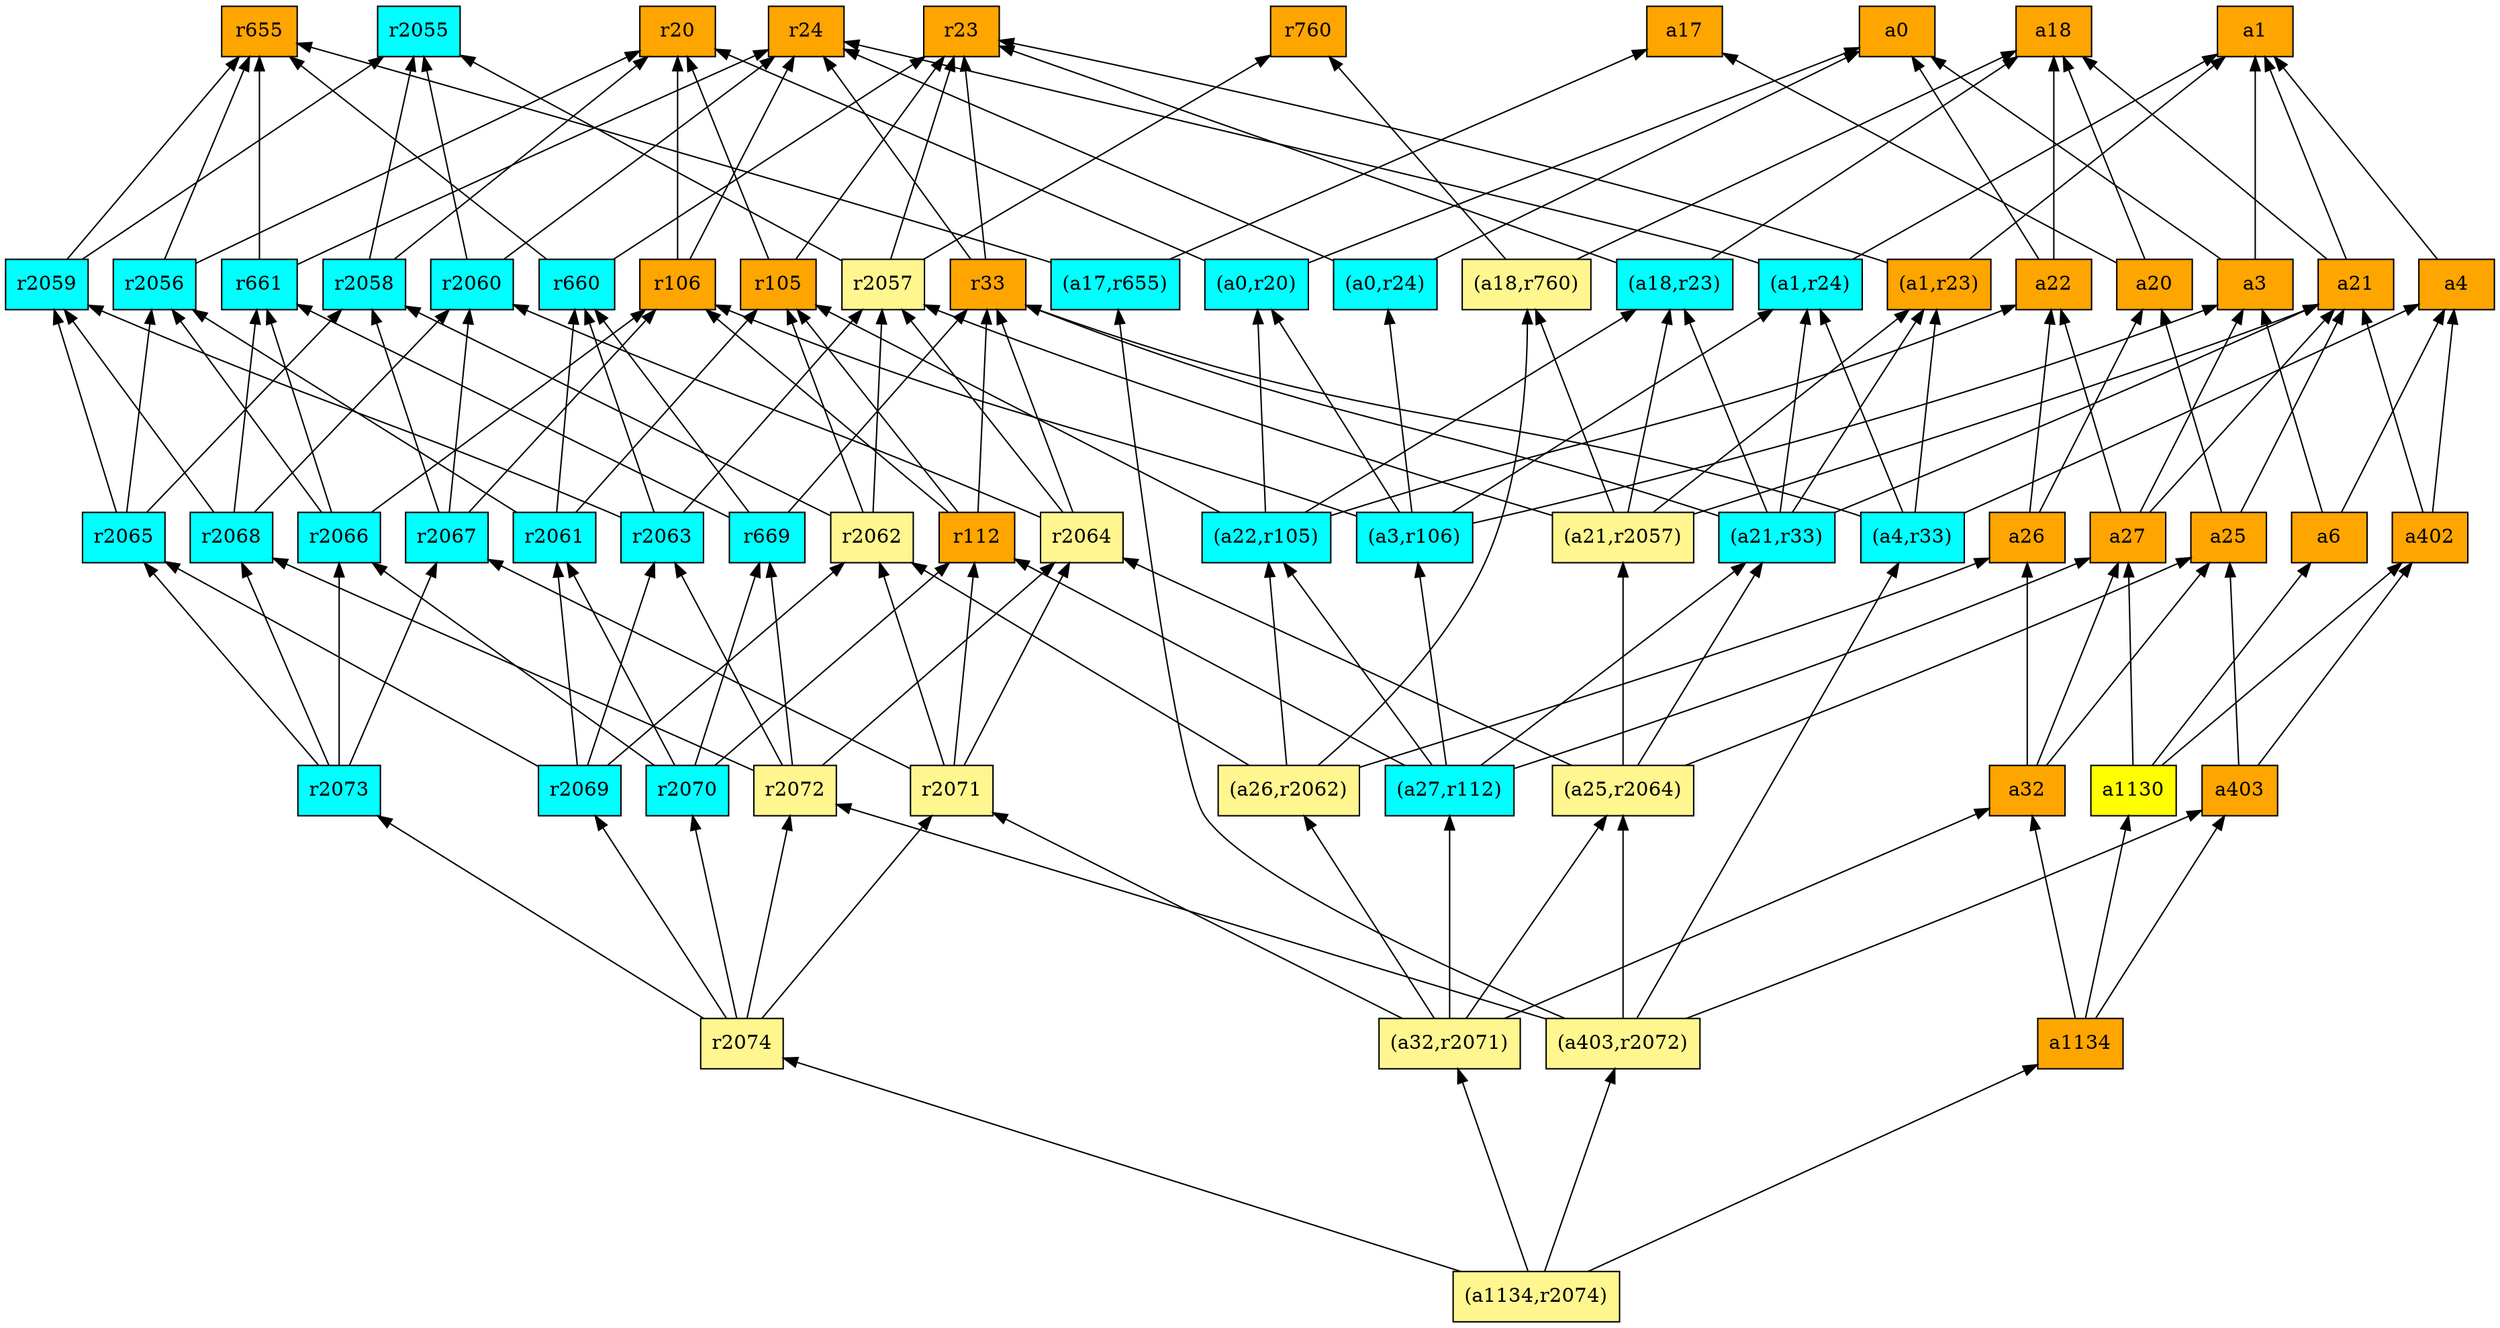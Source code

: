 digraph G {
rankdir=BT;ranksep="2.0";
"r2058" [shape=record,fillcolor=cyan,style=filled,label="{r2058}"];
"a32" [shape=record,fillcolor=orange,style=filled,label="{a32}"];
"(a25,r2064)" [shape=record,fillcolor=khaki1,style=filled,label="{(a25,r2064)}"];
"(a22,r105)" [shape=record,fillcolor=cyan,style=filled,label="{(a22,r105)}"];
"(a26,r2062)" [shape=record,fillcolor=khaki1,style=filled,label="{(a26,r2062)}"];
"(a1134,r2074)" [shape=record,fillcolor=khaki1,style=filled,label="{(a1134,r2074)}"];
"a402" [shape=record,fillcolor=orange,style=filled,label="{a402}"];
"r2063" [shape=record,fillcolor=cyan,style=filled,label="{r2063}"];
"a403" [shape=record,fillcolor=orange,style=filled,label="{a403}"];
"r2067" [shape=record,fillcolor=cyan,style=filled,label="{r2067}"];
"r2061" [shape=record,fillcolor=cyan,style=filled,label="{r2061}"];
"a20" [shape=record,fillcolor=orange,style=filled,label="{a20}"];
"r24" [shape=record,fillcolor=orange,style=filled,label="{r24}"];
"(a18,r23)" [shape=record,fillcolor=cyan,style=filled,label="{(a18,r23)}"];
"a26" [shape=record,fillcolor=orange,style=filled,label="{a26}"];
"r33" [shape=record,fillcolor=orange,style=filled,label="{r33}"];
"r2056" [shape=record,fillcolor=cyan,style=filled,label="{r2056}"];
"r2059" [shape=record,fillcolor=cyan,style=filled,label="{r2059}"];
"r2071" [shape=record,fillcolor=khaki1,style=filled,label="{r2071}"];
"r106" [shape=record,fillcolor=orange,style=filled,label="{r106}"];
"r2055" [shape=record,fillcolor=cyan,style=filled,label="{r2055}"];
"r661" [shape=record,fillcolor=cyan,style=filled,label="{r661}"];
"(a21,r33)" [shape=record,fillcolor=cyan,style=filled,label="{(a21,r33)}"];
"a17" [shape=record,fillcolor=orange,style=filled,label="{a17}"];
"r2073" [shape=record,fillcolor=cyan,style=filled,label="{r2073}"];
"a25" [shape=record,fillcolor=orange,style=filled,label="{a25}"];
"r2065" [shape=record,fillcolor=cyan,style=filled,label="{r2065}"];
"a22" [shape=record,fillcolor=orange,style=filled,label="{a22}"];
"(a17,r655)" [shape=record,fillcolor=cyan,style=filled,label="{(a17,r655)}"];
"(a1,r24)" [shape=record,fillcolor=cyan,style=filled,label="{(a1,r24)}"];
"(a0,r24)" [shape=record,fillcolor=cyan,style=filled,label="{(a0,r24)}"];
"(a32,r2071)" [shape=record,fillcolor=khaki1,style=filled,label="{(a32,r2071)}"];
"a6" [shape=record,fillcolor=orange,style=filled,label="{a6}"];
"r20" [shape=record,fillcolor=orange,style=filled,label="{r20}"];
"a27" [shape=record,fillcolor=orange,style=filled,label="{a27}"];
"(a4,r33)" [shape=record,fillcolor=cyan,style=filled,label="{(a4,r33)}"];
"(a0,r20)" [shape=record,fillcolor=cyan,style=filled,label="{(a0,r20)}"];
"r2066" [shape=record,fillcolor=cyan,style=filled,label="{r2066}"];
"a3" [shape=record,fillcolor=orange,style=filled,label="{a3}"];
"r105" [shape=record,fillcolor=orange,style=filled,label="{r105}"];
"r2062" [shape=record,fillcolor=khaki1,style=filled,label="{r2062}"];
"r660" [shape=record,fillcolor=cyan,style=filled,label="{r660}"];
"(a21,r2057)" [shape=record,fillcolor=khaki1,style=filled,label="{(a21,r2057)}"];
"r2060" [shape=record,fillcolor=cyan,style=filled,label="{r2060}"];
"a21" [shape=record,fillcolor=orange,style=filled,label="{a21}"];
"(a403,r2072)" [shape=record,fillcolor=khaki1,style=filled,label="{(a403,r2072)}"];
"r2070" [shape=record,fillcolor=cyan,style=filled,label="{r2070}"];
"a4" [shape=record,fillcolor=orange,style=filled,label="{a4}"];
"(a3,r106)" [shape=record,fillcolor=cyan,style=filled,label="{(a3,r106)}"];
"r2057" [shape=record,fillcolor=khaki1,style=filled,label="{r2057}"];
"a1134" [shape=record,fillcolor=orange,style=filled,label="{a1134}"];
"r112" [shape=record,fillcolor=orange,style=filled,label="{r112}"];
"r2064" [shape=record,fillcolor=khaki1,style=filled,label="{r2064}"];
"a1130" [shape=record,fillcolor=yellow,style=filled,label="{a1130}"];
"r2068" [shape=record,fillcolor=cyan,style=filled,label="{r2068}"];
"a18" [shape=record,fillcolor=orange,style=filled,label="{a18}"];
"(a18,r760)" [shape=record,fillcolor=khaki1,style=filled,label="{(a18,r760)}"];
"a1" [shape=record,fillcolor=orange,style=filled,label="{a1}"];
"(a1,r23)" [shape=record,fillcolor=orange,style=filled,label="{(a1,r23)}"];
"r2069" [shape=record,fillcolor=cyan,style=filled,label="{r2069}"];
"r2072" [shape=record,fillcolor=khaki1,style=filled,label="{r2072}"];
"(a27,r112)" [shape=record,fillcolor=cyan,style=filled,label="{(a27,r112)}"];
"r23" [shape=record,fillcolor=orange,style=filled,label="{r23}"];
"r669" [shape=record,fillcolor=cyan,style=filled,label="{r669}"];
"r655" [shape=record,fillcolor=orange,style=filled,label="{r655}"];
"r760" [shape=record,fillcolor=orange,style=filled,label="{r760}"];
"a0" [shape=record,fillcolor=orange,style=filled,label="{a0}"];
"r2074" [shape=record,fillcolor=khaki1,style=filled,label="{r2074}"];
"r2058" -> "r20"
"r2058" -> "r2055"
"a32" -> "a25"
"a32" -> "a27"
"a32" -> "a26"
"(a25,r2064)" -> "r2064"
"(a25,r2064)" -> "(a21,r33)"
"(a25,r2064)" -> "a25"
"(a25,r2064)" -> "(a21,r2057)"
"(a22,r105)" -> "(a0,r20)"
"(a22,r105)" -> "(a18,r23)"
"(a22,r105)" -> "r105"
"(a22,r105)" -> "a22"
"(a26,r2062)" -> "a26"
"(a26,r2062)" -> "(a22,r105)"
"(a26,r2062)" -> "r2062"
"(a26,r2062)" -> "(a18,r760)"
"(a1134,r2074)" -> "(a403,r2072)"
"(a1134,r2074)" -> "a1134"
"(a1134,r2074)" -> "(a32,r2071)"
"(a1134,r2074)" -> "r2074"
"a402" -> "a21"
"a402" -> "a4"
"r2063" -> "r2057"
"r2063" -> "r660"
"r2063" -> "r2059"
"a403" -> "a25"
"a403" -> "a402"
"r2067" -> "r106"
"r2067" -> "r2058"
"r2067" -> "r2060"
"r2061" -> "r2056"
"r2061" -> "r105"
"r2061" -> "r660"
"a20" -> "a18"
"a20" -> "a17"
"(a18,r23)" -> "a18"
"(a18,r23)" -> "r23"
"a26" -> "a20"
"a26" -> "a22"
"r33" -> "r24"
"r33" -> "r23"
"r2056" -> "r20"
"r2056" -> "r655"
"r2059" -> "r655"
"r2059" -> "r2055"
"r2071" -> "r2067"
"r2071" -> "r2064"
"r2071" -> "r2062"
"r2071" -> "r112"
"r106" -> "r20"
"r106" -> "r24"
"r661" -> "r24"
"r661" -> "r655"
"(a21,r33)" -> "(a1,r23)"
"(a21,r33)" -> "(a1,r24)"
"(a21,r33)" -> "(a18,r23)"
"(a21,r33)" -> "r33"
"(a21,r33)" -> "a21"
"r2073" -> "r2067"
"r2073" -> "r2066"
"r2073" -> "r2068"
"r2073" -> "r2065"
"a25" -> "a20"
"a25" -> "a21"
"r2065" -> "r2058"
"r2065" -> "r2056"
"r2065" -> "r2059"
"a22" -> "a0"
"a22" -> "a18"
"(a17,r655)" -> "r655"
"(a17,r655)" -> "a17"
"(a1,r24)" -> "a1"
"(a1,r24)" -> "r24"
"(a0,r24)" -> "a0"
"(a0,r24)" -> "r24"
"(a32,r2071)" -> "a32"
"(a32,r2071)" -> "(a27,r112)"
"(a32,r2071)" -> "(a25,r2064)"
"(a32,r2071)" -> "(a26,r2062)"
"(a32,r2071)" -> "r2071"
"a6" -> "a4"
"a6" -> "a3"
"a27" -> "a3"
"a27" -> "a21"
"a27" -> "a22"
"(a4,r33)" -> "a4"
"(a4,r33)" -> "(a1,r23)"
"(a4,r33)" -> "(a1,r24)"
"(a4,r33)" -> "r33"
"(a0,r20)" -> "a0"
"(a0,r20)" -> "r20"
"r2066" -> "r106"
"r2066" -> "r661"
"r2066" -> "r2056"
"a3" -> "a1"
"a3" -> "a0"
"r105" -> "r20"
"r105" -> "r23"
"r2062" -> "r2058"
"r2062" -> "r2057"
"r2062" -> "r105"
"r660" -> "r655"
"r660" -> "r23"
"(a21,r2057)" -> "(a1,r23)"
"(a21,r2057)" -> "(a18,r23)"
"(a21,r2057)" -> "r2057"
"(a21,r2057)" -> "(a18,r760)"
"(a21,r2057)" -> "a21"
"r2060" -> "r24"
"r2060" -> "r2055"
"a21" -> "a1"
"a21" -> "a18"
"(a403,r2072)" -> "(a17,r655)"
"(a403,r2072)" -> "(a4,r33)"
"(a403,r2072)" -> "r2072"
"(a403,r2072)" -> "(a25,r2064)"
"(a403,r2072)" -> "a403"
"r2070" -> "r2061"
"r2070" -> "r2066"
"r2070" -> "r669"
"r2070" -> "r112"
"a4" -> "a1"
"(a3,r106)" -> "r106"
"(a3,r106)" -> "(a1,r24)"
"(a3,r106)" -> "(a0,r20)"
"(a3,r106)" -> "a3"
"(a3,r106)" -> "(a0,r24)"
"r2057" -> "r2055"
"r2057" -> "r23"
"r2057" -> "r760"
"a1134" -> "a32"
"a1134" -> "a1130"
"a1134" -> "a403"
"r112" -> "r106"
"r112" -> "r105"
"r112" -> "r33"
"r2064" -> "r2057"
"r2064" -> "r33"
"r2064" -> "r2060"
"a1130" -> "a6"
"a1130" -> "a402"
"a1130" -> "a27"
"r2068" -> "r661"
"r2068" -> "r2059"
"r2068" -> "r2060"
"(a18,r760)" -> "a18"
"(a18,r760)" -> "r760"
"(a1,r23)" -> "a1"
"(a1,r23)" -> "r23"
"r2069" -> "r2061"
"r2069" -> "r2062"
"r2069" -> "r2065"
"r2069" -> "r2063"
"r2072" -> "r2064"
"r2072" -> "r669"
"r2072" -> "r2068"
"r2072" -> "r2063"
"(a27,r112)" -> "(a3,r106)"
"(a27,r112)" -> "(a21,r33)"
"(a27,r112)" -> "(a22,r105)"
"(a27,r112)" -> "a27"
"(a27,r112)" -> "r112"
"r669" -> "r661"
"r669" -> "r33"
"r669" -> "r660"
"r2074" -> "r2070"
"r2074" -> "r2071"
"r2074" -> "r2073"
"r2074" -> "r2069"
"r2074" -> "r2072"
}